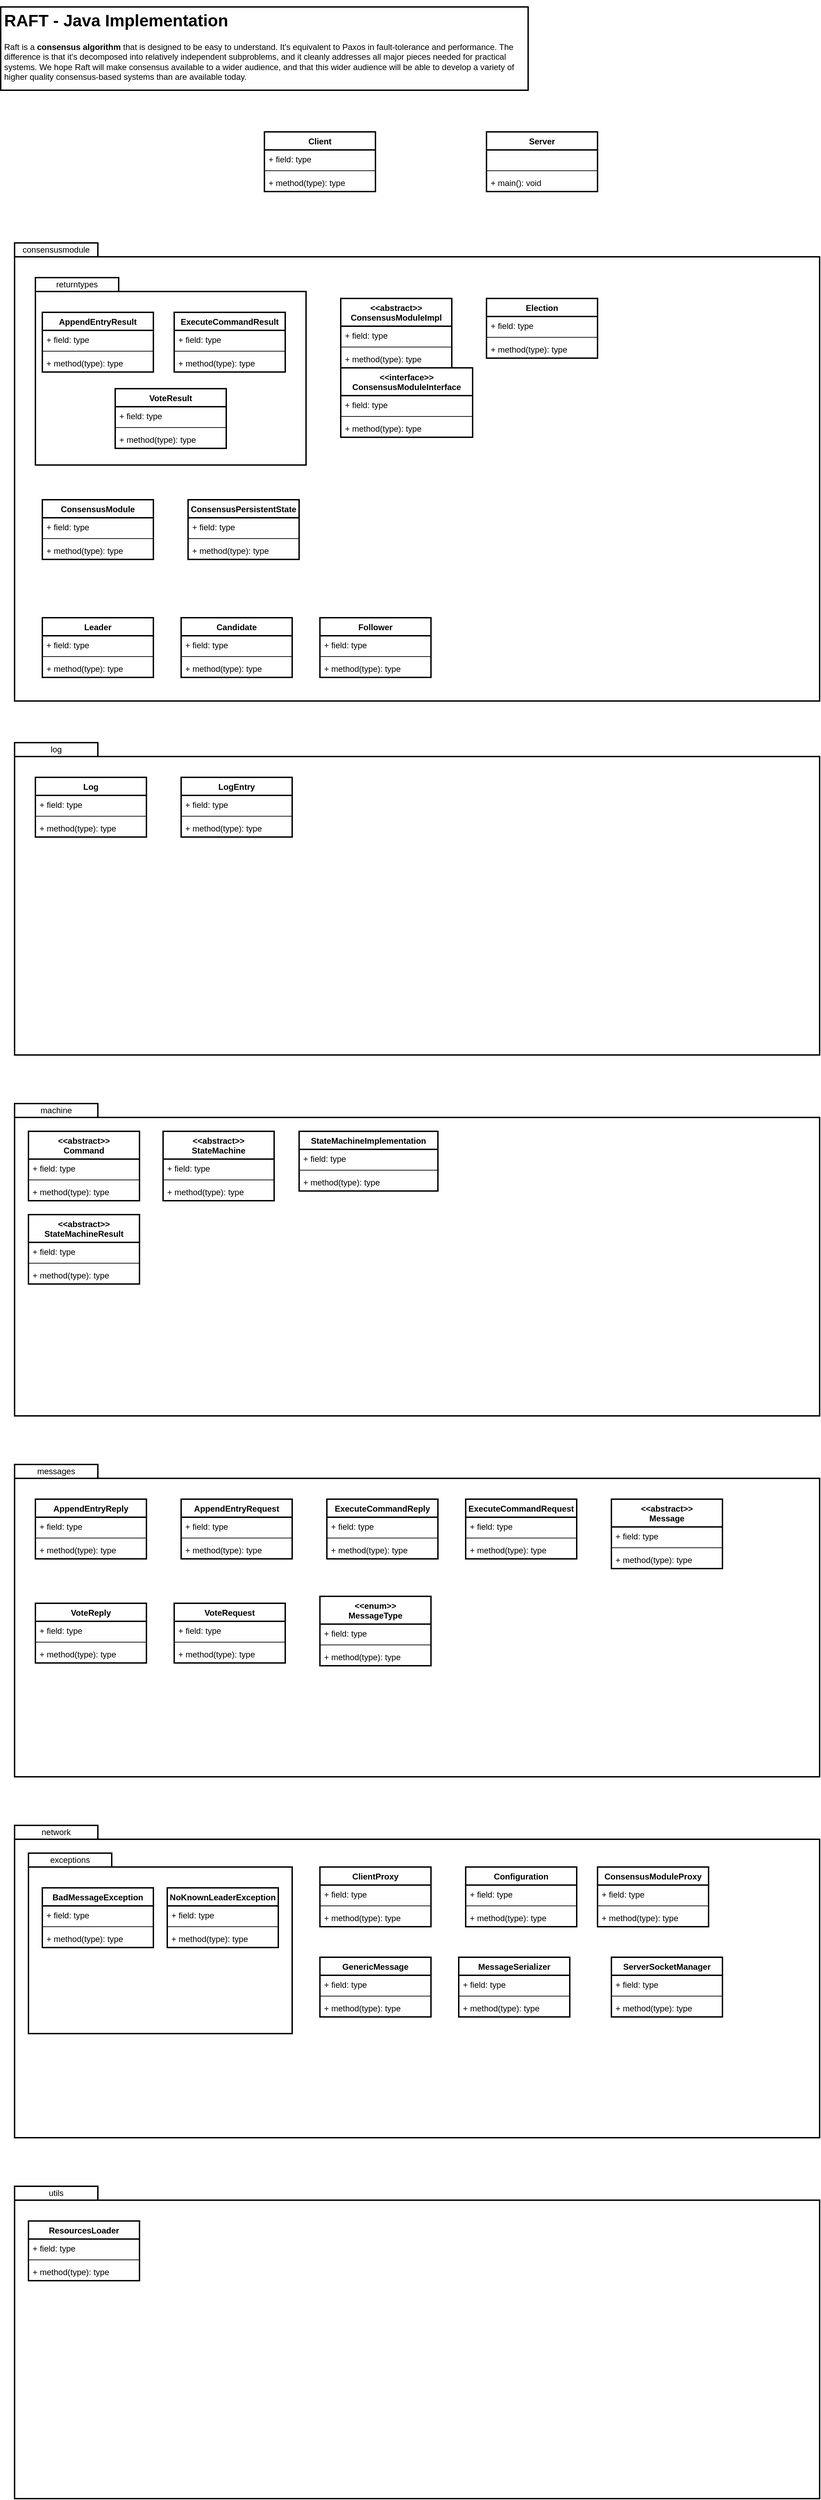 <mxfile version="17.4.6" type="device"><diagram id="C5RBs43oDa-KdzZeNtuy" name="Java UML Class Diagram"><mxGraphModel dx="2157" dy="1146" grid="1" gridSize="10" guides="1" tooltips="1" connect="1" arrows="1" fold="1" page="1" pageScale="1" pageWidth="827" pageHeight="1169" math="0" shadow="0"><root><mxCell id="WIyWlLk6GJQsqaUBKTNV-0"/><mxCell id="WIyWlLk6GJQsqaUBKTNV-1" parent="WIyWlLk6GJQsqaUBKTNV-0"/><mxCell id="KrqgD1qXb32OSeiHcvq8-0" value="&lt;h1&gt;RAFT - Java Implementation&lt;/h1&gt;&lt;p&gt;&lt;font style=&quot;font-size: 12px&quot;&gt;Raft is a &lt;b&gt;consensus algorithm&lt;/b&gt; that is designed to be easy to understand. It's equivalent to Paxos in fault-tolerance and performance. The difference is that it's decomposed into relatively independent subproblems, and it cleanly addresses all major pieces needed for practical systems. We hope Raft will make consensus available to a wider audience, and that this wider audience will be able to develop a variety of higher quality consensus-based systems than are available today.&lt;/font&gt;&lt;br&gt;&lt;/p&gt;" style="text;html=1;strokeColor=default;fillColor=none;spacing=5;spacingTop=-20;whiteSpace=wrap;overflow=hidden;rounded=0;strokeWidth=2;" parent="WIyWlLk6GJQsqaUBKTNV-1" vertex="1"><mxGeometry x="20" y="20" width="760" height="120" as="geometry"/></mxCell><mxCell id="KrqgD1qXb32OSeiHcvq8-33" value="" style="group" parent="WIyWlLk6GJQsqaUBKTNV-1" vertex="1" connectable="0"><mxGeometry x="40" y="1600" width="1160" height="450" as="geometry"/></mxCell><mxCell id="KrqgD1qXb32OSeiHcvq8-5" value="" style="shape=folder;fontStyle=1;spacingTop=10;tabWidth=120;tabHeight=20;tabPosition=left;html=1;strokeWidth=2;" parent="KrqgD1qXb32OSeiHcvq8-33" vertex="1"><mxGeometry width="1160" height="450" as="geometry"/></mxCell><mxCell id="KrqgD1qXb32OSeiHcvq8-6" value="machine" style="text;html=1;strokeColor=none;fillColor=none;align=center;verticalAlign=middle;whiteSpace=wrap;rounded=0;" parent="KrqgD1qXb32OSeiHcvq8-33" vertex="1"><mxGeometry width="120" height="20" as="geometry"/></mxCell><mxCell id="KrqgD1qXb32OSeiHcvq8-92" value="&lt;&lt;abstract&gt;&gt;&#10;Command" style="swimlane;fontStyle=1;align=center;verticalAlign=top;childLayout=stackLayout;horizontal=1;startSize=40;horizontalStack=0;resizeParent=1;resizeParentMax=0;resizeLast=0;collapsible=1;marginBottom=0;fontFamily=Helvetica;strokeWidth=2;" parent="KrqgD1qXb32OSeiHcvq8-33" vertex="1"><mxGeometry x="20" y="40" width="160" height="100" as="geometry"/></mxCell><mxCell id="KrqgD1qXb32OSeiHcvq8-93" value="+ field: type" style="text;strokeColor=none;fillColor=none;align=left;verticalAlign=top;spacingLeft=4;spacingRight=4;overflow=hidden;rotatable=0;points=[[0,0.5],[1,0.5]];portConstraint=eastwest;fontFamily=Helvetica;" parent="KrqgD1qXb32OSeiHcvq8-92" vertex="1"><mxGeometry y="40" width="160" height="26" as="geometry"/></mxCell><mxCell id="KrqgD1qXb32OSeiHcvq8-94" value="" style="line;strokeWidth=1;fillColor=none;align=left;verticalAlign=middle;spacingTop=-1;spacingLeft=3;spacingRight=3;rotatable=0;labelPosition=right;points=[];portConstraint=eastwest;fontFamily=Helvetica;" parent="KrqgD1qXb32OSeiHcvq8-92" vertex="1"><mxGeometry y="66" width="160" height="8" as="geometry"/></mxCell><mxCell id="KrqgD1qXb32OSeiHcvq8-95" value="+ method(type): type" style="text;strokeColor=none;fillColor=none;align=left;verticalAlign=top;spacingLeft=4;spacingRight=4;overflow=hidden;rotatable=0;points=[[0,0.5],[1,0.5]];portConstraint=eastwest;fontFamily=Helvetica;" parent="KrqgD1qXb32OSeiHcvq8-92" vertex="1"><mxGeometry y="74" width="160" height="26" as="geometry"/></mxCell><mxCell id="KrqgD1qXb32OSeiHcvq8-96" value="&lt;&lt;abstract&gt;&gt;&#10;StateMachine" style="swimlane;fontStyle=1;align=center;verticalAlign=top;childLayout=stackLayout;horizontal=1;startSize=40;horizontalStack=0;resizeParent=1;resizeParentMax=0;resizeLast=0;collapsible=1;marginBottom=0;fontFamily=Helvetica;strokeWidth=2;" parent="KrqgD1qXb32OSeiHcvq8-33" vertex="1"><mxGeometry x="214" y="40" width="160" height="100" as="geometry"/></mxCell><mxCell id="KrqgD1qXb32OSeiHcvq8-97" value="+ field: type" style="text;strokeColor=none;fillColor=none;align=left;verticalAlign=top;spacingLeft=4;spacingRight=4;overflow=hidden;rotatable=0;points=[[0,0.5],[1,0.5]];portConstraint=eastwest;fontFamily=Helvetica;" parent="KrqgD1qXb32OSeiHcvq8-96" vertex="1"><mxGeometry y="40" width="160" height="26" as="geometry"/></mxCell><mxCell id="KrqgD1qXb32OSeiHcvq8-98" value="" style="line;strokeWidth=1;fillColor=none;align=left;verticalAlign=middle;spacingTop=-1;spacingLeft=3;spacingRight=3;rotatable=0;labelPosition=right;points=[];portConstraint=eastwest;fontFamily=Helvetica;" parent="KrqgD1qXb32OSeiHcvq8-96" vertex="1"><mxGeometry y="66" width="160" height="8" as="geometry"/></mxCell><mxCell id="KrqgD1qXb32OSeiHcvq8-99" value="+ method(type): type" style="text;strokeColor=none;fillColor=none;align=left;verticalAlign=top;spacingLeft=4;spacingRight=4;overflow=hidden;rotatable=0;points=[[0,0.5],[1,0.5]];portConstraint=eastwest;fontFamily=Helvetica;" parent="KrqgD1qXb32OSeiHcvq8-96" vertex="1"><mxGeometry y="74" width="160" height="26" as="geometry"/></mxCell><mxCell id="KrqgD1qXb32OSeiHcvq8-100" value="StateMachineImplementation" style="swimlane;fontStyle=1;align=center;verticalAlign=top;childLayout=stackLayout;horizontal=1;startSize=26;horizontalStack=0;resizeParent=1;resizeParentMax=0;resizeLast=0;collapsible=1;marginBottom=0;fontFamily=Helvetica;strokeWidth=2;" parent="KrqgD1qXb32OSeiHcvq8-33" vertex="1"><mxGeometry x="410" y="40" width="200" height="86" as="geometry"/></mxCell><mxCell id="KrqgD1qXb32OSeiHcvq8-101" value="+ field: type" style="text;strokeColor=none;fillColor=none;align=left;verticalAlign=top;spacingLeft=4;spacingRight=4;overflow=hidden;rotatable=0;points=[[0,0.5],[1,0.5]];portConstraint=eastwest;fontFamily=Helvetica;" parent="KrqgD1qXb32OSeiHcvq8-100" vertex="1"><mxGeometry y="26" width="200" height="26" as="geometry"/></mxCell><mxCell id="KrqgD1qXb32OSeiHcvq8-102" value="" style="line;strokeWidth=1;fillColor=none;align=left;verticalAlign=middle;spacingTop=-1;spacingLeft=3;spacingRight=3;rotatable=0;labelPosition=right;points=[];portConstraint=eastwest;fontFamily=Helvetica;" parent="KrqgD1qXb32OSeiHcvq8-100" vertex="1"><mxGeometry y="52" width="200" height="8" as="geometry"/></mxCell><mxCell id="KrqgD1qXb32OSeiHcvq8-103" value="+ method(type): type" style="text;strokeColor=none;fillColor=none;align=left;verticalAlign=top;spacingLeft=4;spacingRight=4;overflow=hidden;rotatable=0;points=[[0,0.5],[1,0.5]];portConstraint=eastwest;fontFamily=Helvetica;" parent="KrqgD1qXb32OSeiHcvq8-100" vertex="1"><mxGeometry y="60" width="200" height="26" as="geometry"/></mxCell><mxCell id="KrqgD1qXb32OSeiHcvq8-104" value="&lt;&lt;abstract&gt;&gt;&#10;StateMachineResult" style="swimlane;fontStyle=1;align=center;verticalAlign=top;childLayout=stackLayout;horizontal=1;startSize=40;horizontalStack=0;resizeParent=1;resizeParentMax=0;resizeLast=0;collapsible=1;marginBottom=0;fontFamily=Helvetica;strokeWidth=2;" parent="KrqgD1qXb32OSeiHcvq8-33" vertex="1"><mxGeometry x="20" y="160" width="160" height="100" as="geometry"/></mxCell><mxCell id="KrqgD1qXb32OSeiHcvq8-105" value="+ field: type" style="text;strokeColor=none;fillColor=none;align=left;verticalAlign=top;spacingLeft=4;spacingRight=4;overflow=hidden;rotatable=0;points=[[0,0.5],[1,0.5]];portConstraint=eastwest;fontFamily=Helvetica;" parent="KrqgD1qXb32OSeiHcvq8-104" vertex="1"><mxGeometry y="40" width="160" height="26" as="geometry"/></mxCell><mxCell id="KrqgD1qXb32OSeiHcvq8-106" value="" style="line;strokeWidth=1;fillColor=none;align=left;verticalAlign=middle;spacingTop=-1;spacingLeft=3;spacingRight=3;rotatable=0;labelPosition=right;points=[];portConstraint=eastwest;fontFamily=Helvetica;" parent="KrqgD1qXb32OSeiHcvq8-104" vertex="1"><mxGeometry y="66" width="160" height="8" as="geometry"/></mxCell><mxCell id="KrqgD1qXb32OSeiHcvq8-107" value="+ method(type): type" style="text;strokeColor=none;fillColor=none;align=left;verticalAlign=top;spacingLeft=4;spacingRight=4;overflow=hidden;rotatable=0;points=[[0,0.5],[1,0.5]];portConstraint=eastwest;fontFamily=Helvetica;" parent="KrqgD1qXb32OSeiHcvq8-104" vertex="1"><mxGeometry y="74" width="160" height="26" as="geometry"/></mxCell><mxCell id="KrqgD1qXb32OSeiHcvq8-34" value="" style="group" parent="WIyWlLk6GJQsqaUBKTNV-1" vertex="1" connectable="0"><mxGeometry x="40" y="1080" width="1160" height="450" as="geometry"/></mxCell><mxCell id="KrqgD1qXb32OSeiHcvq8-3" value="" style="shape=folder;fontStyle=1;spacingTop=10;tabWidth=120;tabHeight=20;tabPosition=left;html=1;strokeWidth=2;" parent="KrqgD1qXb32OSeiHcvq8-34" vertex="1"><mxGeometry width="1160" height="450" as="geometry"/></mxCell><mxCell id="KrqgD1qXb32OSeiHcvq8-4" value="log" style="text;html=1;strokeColor=none;fillColor=none;align=center;verticalAlign=middle;whiteSpace=wrap;rounded=0;" parent="KrqgD1qXb32OSeiHcvq8-34" vertex="1"><mxGeometry width="120" height="20" as="geometry"/></mxCell><mxCell id="KrqgD1qXb32OSeiHcvq8-108" value="Log" style="swimlane;fontStyle=1;align=center;verticalAlign=top;childLayout=stackLayout;horizontal=1;startSize=26;horizontalStack=0;resizeParent=1;resizeParentMax=0;resizeLast=0;collapsible=1;marginBottom=0;fontFamily=Helvetica;strokeWidth=2;" parent="KrqgD1qXb32OSeiHcvq8-34" vertex="1"><mxGeometry x="30" y="50" width="160" height="86" as="geometry"/></mxCell><mxCell id="KrqgD1qXb32OSeiHcvq8-109" value="+ field: type" style="text;strokeColor=none;fillColor=none;align=left;verticalAlign=top;spacingLeft=4;spacingRight=4;overflow=hidden;rotatable=0;points=[[0,0.5],[1,0.5]];portConstraint=eastwest;fontFamily=Helvetica;" parent="KrqgD1qXb32OSeiHcvq8-108" vertex="1"><mxGeometry y="26" width="160" height="26" as="geometry"/></mxCell><mxCell id="KrqgD1qXb32OSeiHcvq8-110" value="" style="line;strokeWidth=1;fillColor=none;align=left;verticalAlign=middle;spacingTop=-1;spacingLeft=3;spacingRight=3;rotatable=0;labelPosition=right;points=[];portConstraint=eastwest;fontFamily=Helvetica;" parent="KrqgD1qXb32OSeiHcvq8-108" vertex="1"><mxGeometry y="52" width="160" height="8" as="geometry"/></mxCell><mxCell id="KrqgD1qXb32OSeiHcvq8-111" value="+ method(type): type" style="text;strokeColor=none;fillColor=none;align=left;verticalAlign=top;spacingLeft=4;spacingRight=4;overflow=hidden;rotatable=0;points=[[0,0.5],[1,0.5]];portConstraint=eastwest;fontFamily=Helvetica;" parent="KrqgD1qXb32OSeiHcvq8-108" vertex="1"><mxGeometry y="60" width="160" height="26" as="geometry"/></mxCell><mxCell id="KrqgD1qXb32OSeiHcvq8-112" value="LogEntry" style="swimlane;fontStyle=1;align=center;verticalAlign=top;childLayout=stackLayout;horizontal=1;startSize=26;horizontalStack=0;resizeParent=1;resizeParentMax=0;resizeLast=0;collapsible=1;marginBottom=0;fontFamily=Helvetica;strokeWidth=2;" parent="KrqgD1qXb32OSeiHcvq8-34" vertex="1"><mxGeometry x="240" y="50" width="160" height="86" as="geometry"/></mxCell><mxCell id="KrqgD1qXb32OSeiHcvq8-113" value="+ field: type" style="text;strokeColor=none;fillColor=none;align=left;verticalAlign=top;spacingLeft=4;spacingRight=4;overflow=hidden;rotatable=0;points=[[0,0.5],[1,0.5]];portConstraint=eastwest;fontFamily=Helvetica;" parent="KrqgD1qXb32OSeiHcvq8-112" vertex="1"><mxGeometry y="26" width="160" height="26" as="geometry"/></mxCell><mxCell id="KrqgD1qXb32OSeiHcvq8-114" value="" style="line;strokeWidth=1;fillColor=none;align=left;verticalAlign=middle;spacingTop=-1;spacingLeft=3;spacingRight=3;rotatable=0;labelPosition=right;points=[];portConstraint=eastwest;fontFamily=Helvetica;" parent="KrqgD1qXb32OSeiHcvq8-112" vertex="1"><mxGeometry y="52" width="160" height="8" as="geometry"/></mxCell><mxCell id="KrqgD1qXb32OSeiHcvq8-115" value="+ method(type): type" style="text;strokeColor=none;fillColor=none;align=left;verticalAlign=top;spacingLeft=4;spacingRight=4;overflow=hidden;rotatable=0;points=[[0,0.5],[1,0.5]];portConstraint=eastwest;fontFamily=Helvetica;" parent="KrqgD1qXb32OSeiHcvq8-112" vertex="1"><mxGeometry y="60" width="160" height="26" as="geometry"/></mxCell><mxCell id="KrqgD1qXb32OSeiHcvq8-35" value="" style="group" parent="WIyWlLk6GJQsqaUBKTNV-1" vertex="1" connectable="0"><mxGeometry x="40" y="2120" width="1160" height="450" as="geometry"/></mxCell><mxCell id="KrqgD1qXb32OSeiHcvq8-7" value="" style="shape=folder;fontStyle=1;spacingTop=10;tabWidth=120;tabHeight=20;tabPosition=left;html=1;strokeWidth=2;" parent="KrqgD1qXb32OSeiHcvq8-35" vertex="1"><mxGeometry width="1160" height="450" as="geometry"/></mxCell><mxCell id="KrqgD1qXb32OSeiHcvq8-8" value="messages" style="text;html=1;strokeColor=none;fillColor=none;align=center;verticalAlign=middle;whiteSpace=wrap;rounded=0;" parent="KrqgD1qXb32OSeiHcvq8-35" vertex="1"><mxGeometry width="120" height="20" as="geometry"/></mxCell><mxCell id="2PqGsRnwS2Fgiv4MDi4f-0" value="AppendEntryReply" style="swimlane;fontStyle=1;align=center;verticalAlign=top;childLayout=stackLayout;horizontal=1;startSize=26;horizontalStack=0;resizeParent=1;resizeParentMax=0;resizeLast=0;collapsible=1;marginBottom=0;strokeWidth=2;" vertex="1" parent="KrqgD1qXb32OSeiHcvq8-35"><mxGeometry x="30" y="50" width="160" height="86" as="geometry"/></mxCell><mxCell id="2PqGsRnwS2Fgiv4MDi4f-1" value="+ field: type" style="text;strokeColor=none;fillColor=none;align=left;verticalAlign=top;spacingLeft=4;spacingRight=4;overflow=hidden;rotatable=0;points=[[0,0.5],[1,0.5]];portConstraint=eastwest;" vertex="1" parent="2PqGsRnwS2Fgiv4MDi4f-0"><mxGeometry y="26" width="160" height="26" as="geometry"/></mxCell><mxCell id="2PqGsRnwS2Fgiv4MDi4f-2" value="" style="line;strokeWidth=1;fillColor=none;align=left;verticalAlign=middle;spacingTop=-1;spacingLeft=3;spacingRight=3;rotatable=0;labelPosition=right;points=[];portConstraint=eastwest;" vertex="1" parent="2PqGsRnwS2Fgiv4MDi4f-0"><mxGeometry y="52" width="160" height="8" as="geometry"/></mxCell><mxCell id="2PqGsRnwS2Fgiv4MDi4f-3" value="+ method(type): type" style="text;strokeColor=none;fillColor=none;align=left;verticalAlign=top;spacingLeft=4;spacingRight=4;overflow=hidden;rotatable=0;points=[[0,0.5],[1,0.5]];portConstraint=eastwest;" vertex="1" parent="2PqGsRnwS2Fgiv4MDi4f-0"><mxGeometry y="60" width="160" height="26" as="geometry"/></mxCell><mxCell id="2PqGsRnwS2Fgiv4MDi4f-4" value="AppendEntryRequest" style="swimlane;fontStyle=1;align=center;verticalAlign=top;childLayout=stackLayout;horizontal=1;startSize=26;horizontalStack=0;resizeParent=1;resizeParentMax=0;resizeLast=0;collapsible=1;marginBottom=0;strokeWidth=2;" vertex="1" parent="KrqgD1qXb32OSeiHcvq8-35"><mxGeometry x="240" y="50" width="160" height="86" as="geometry"/></mxCell><mxCell id="2PqGsRnwS2Fgiv4MDi4f-5" value="+ field: type" style="text;strokeColor=none;fillColor=none;align=left;verticalAlign=top;spacingLeft=4;spacingRight=4;overflow=hidden;rotatable=0;points=[[0,0.5],[1,0.5]];portConstraint=eastwest;" vertex="1" parent="2PqGsRnwS2Fgiv4MDi4f-4"><mxGeometry y="26" width="160" height="26" as="geometry"/></mxCell><mxCell id="2PqGsRnwS2Fgiv4MDi4f-6" value="" style="line;strokeWidth=1;fillColor=none;align=left;verticalAlign=middle;spacingTop=-1;spacingLeft=3;spacingRight=3;rotatable=0;labelPosition=right;points=[];portConstraint=eastwest;" vertex="1" parent="2PqGsRnwS2Fgiv4MDi4f-4"><mxGeometry y="52" width="160" height="8" as="geometry"/></mxCell><mxCell id="2PqGsRnwS2Fgiv4MDi4f-7" value="+ method(type): type" style="text;strokeColor=none;fillColor=none;align=left;verticalAlign=top;spacingLeft=4;spacingRight=4;overflow=hidden;rotatable=0;points=[[0,0.5],[1,0.5]];portConstraint=eastwest;" vertex="1" parent="2PqGsRnwS2Fgiv4MDi4f-4"><mxGeometry y="60" width="160" height="26" as="geometry"/></mxCell><mxCell id="2PqGsRnwS2Fgiv4MDi4f-8" value="ExecuteCommandReply" style="swimlane;fontStyle=1;align=center;verticalAlign=top;childLayout=stackLayout;horizontal=1;startSize=26;horizontalStack=0;resizeParent=1;resizeParentMax=0;resizeLast=0;collapsible=1;marginBottom=0;strokeWidth=2;" vertex="1" parent="KrqgD1qXb32OSeiHcvq8-35"><mxGeometry x="450" y="50" width="160" height="86" as="geometry"/></mxCell><mxCell id="2PqGsRnwS2Fgiv4MDi4f-9" value="+ field: type" style="text;strokeColor=none;fillColor=none;align=left;verticalAlign=top;spacingLeft=4;spacingRight=4;overflow=hidden;rotatable=0;points=[[0,0.5],[1,0.5]];portConstraint=eastwest;" vertex="1" parent="2PqGsRnwS2Fgiv4MDi4f-8"><mxGeometry y="26" width="160" height="26" as="geometry"/></mxCell><mxCell id="2PqGsRnwS2Fgiv4MDi4f-10" value="" style="line;strokeWidth=1;fillColor=none;align=left;verticalAlign=middle;spacingTop=-1;spacingLeft=3;spacingRight=3;rotatable=0;labelPosition=right;points=[];portConstraint=eastwest;" vertex="1" parent="2PqGsRnwS2Fgiv4MDi4f-8"><mxGeometry y="52" width="160" height="8" as="geometry"/></mxCell><mxCell id="2PqGsRnwS2Fgiv4MDi4f-11" value="+ method(type): type" style="text;strokeColor=none;fillColor=none;align=left;verticalAlign=top;spacingLeft=4;spacingRight=4;overflow=hidden;rotatable=0;points=[[0,0.5],[1,0.5]];portConstraint=eastwest;" vertex="1" parent="2PqGsRnwS2Fgiv4MDi4f-8"><mxGeometry y="60" width="160" height="26" as="geometry"/></mxCell><mxCell id="2PqGsRnwS2Fgiv4MDi4f-12" value="ExecuteCommandRequest" style="swimlane;fontStyle=1;align=center;verticalAlign=top;childLayout=stackLayout;horizontal=1;startSize=26;horizontalStack=0;resizeParent=1;resizeParentMax=0;resizeLast=0;collapsible=1;marginBottom=0;strokeWidth=2;" vertex="1" parent="KrqgD1qXb32OSeiHcvq8-35"><mxGeometry x="650" y="50" width="160" height="86" as="geometry"/></mxCell><mxCell id="2PqGsRnwS2Fgiv4MDi4f-13" value="+ field: type" style="text;strokeColor=none;fillColor=none;align=left;verticalAlign=top;spacingLeft=4;spacingRight=4;overflow=hidden;rotatable=0;points=[[0,0.5],[1,0.5]];portConstraint=eastwest;" vertex="1" parent="2PqGsRnwS2Fgiv4MDi4f-12"><mxGeometry y="26" width="160" height="26" as="geometry"/></mxCell><mxCell id="2PqGsRnwS2Fgiv4MDi4f-14" value="" style="line;strokeWidth=1;fillColor=none;align=left;verticalAlign=middle;spacingTop=-1;spacingLeft=3;spacingRight=3;rotatable=0;labelPosition=right;points=[];portConstraint=eastwest;" vertex="1" parent="2PqGsRnwS2Fgiv4MDi4f-12"><mxGeometry y="52" width="160" height="8" as="geometry"/></mxCell><mxCell id="2PqGsRnwS2Fgiv4MDi4f-15" value="+ method(type): type" style="text;strokeColor=none;fillColor=none;align=left;verticalAlign=top;spacingLeft=4;spacingRight=4;overflow=hidden;rotatable=0;points=[[0,0.5],[1,0.5]];portConstraint=eastwest;" vertex="1" parent="2PqGsRnwS2Fgiv4MDi4f-12"><mxGeometry y="60" width="160" height="26" as="geometry"/></mxCell><mxCell id="2PqGsRnwS2Fgiv4MDi4f-16" value="&lt;&lt;abstract&gt;&gt;&#10;Message" style="swimlane;fontStyle=1;align=center;verticalAlign=top;childLayout=stackLayout;horizontal=1;startSize=40;horizontalStack=0;resizeParent=1;resizeParentMax=0;resizeLast=0;collapsible=1;marginBottom=0;strokeWidth=2;" vertex="1" parent="KrqgD1qXb32OSeiHcvq8-35"><mxGeometry x="860" y="50" width="160" height="100" as="geometry"/></mxCell><mxCell id="2PqGsRnwS2Fgiv4MDi4f-17" value="+ field: type" style="text;strokeColor=none;fillColor=none;align=left;verticalAlign=top;spacingLeft=4;spacingRight=4;overflow=hidden;rotatable=0;points=[[0,0.5],[1,0.5]];portConstraint=eastwest;" vertex="1" parent="2PqGsRnwS2Fgiv4MDi4f-16"><mxGeometry y="40" width="160" height="26" as="geometry"/></mxCell><mxCell id="2PqGsRnwS2Fgiv4MDi4f-18" value="" style="line;strokeWidth=1;fillColor=none;align=left;verticalAlign=middle;spacingTop=-1;spacingLeft=3;spacingRight=3;rotatable=0;labelPosition=right;points=[];portConstraint=eastwest;" vertex="1" parent="2PqGsRnwS2Fgiv4MDi4f-16"><mxGeometry y="66" width="160" height="8" as="geometry"/></mxCell><mxCell id="2PqGsRnwS2Fgiv4MDi4f-19" value="+ method(type): type" style="text;strokeColor=none;fillColor=none;align=left;verticalAlign=top;spacingLeft=4;spacingRight=4;overflow=hidden;rotatable=0;points=[[0,0.5],[1,0.5]];portConstraint=eastwest;" vertex="1" parent="2PqGsRnwS2Fgiv4MDi4f-16"><mxGeometry y="74" width="160" height="26" as="geometry"/></mxCell><mxCell id="2PqGsRnwS2Fgiv4MDi4f-20" value="VoteReply" style="swimlane;fontStyle=1;align=center;verticalAlign=top;childLayout=stackLayout;horizontal=1;startSize=26;horizontalStack=0;resizeParent=1;resizeParentMax=0;resizeLast=0;collapsible=1;marginBottom=0;strokeWidth=2;" vertex="1" parent="KrqgD1qXb32OSeiHcvq8-35"><mxGeometry x="30" y="200" width="160" height="86" as="geometry"/></mxCell><mxCell id="2PqGsRnwS2Fgiv4MDi4f-21" value="+ field: type" style="text;strokeColor=none;fillColor=none;align=left;verticalAlign=top;spacingLeft=4;spacingRight=4;overflow=hidden;rotatable=0;points=[[0,0.5],[1,0.5]];portConstraint=eastwest;" vertex="1" parent="2PqGsRnwS2Fgiv4MDi4f-20"><mxGeometry y="26" width="160" height="26" as="geometry"/></mxCell><mxCell id="2PqGsRnwS2Fgiv4MDi4f-22" value="" style="line;strokeWidth=1;fillColor=none;align=left;verticalAlign=middle;spacingTop=-1;spacingLeft=3;spacingRight=3;rotatable=0;labelPosition=right;points=[];portConstraint=eastwest;" vertex="1" parent="2PqGsRnwS2Fgiv4MDi4f-20"><mxGeometry y="52" width="160" height="8" as="geometry"/></mxCell><mxCell id="2PqGsRnwS2Fgiv4MDi4f-23" value="+ method(type): type" style="text;strokeColor=none;fillColor=none;align=left;verticalAlign=top;spacingLeft=4;spacingRight=4;overflow=hidden;rotatable=0;points=[[0,0.5],[1,0.5]];portConstraint=eastwest;" vertex="1" parent="2PqGsRnwS2Fgiv4MDi4f-20"><mxGeometry y="60" width="160" height="26" as="geometry"/></mxCell><mxCell id="2PqGsRnwS2Fgiv4MDi4f-24" value="VoteRequest" style="swimlane;fontStyle=1;align=center;verticalAlign=top;childLayout=stackLayout;horizontal=1;startSize=26;horizontalStack=0;resizeParent=1;resizeParentMax=0;resizeLast=0;collapsible=1;marginBottom=0;strokeWidth=2;" vertex="1" parent="KrqgD1qXb32OSeiHcvq8-35"><mxGeometry x="230" y="200" width="160" height="86" as="geometry"/></mxCell><mxCell id="2PqGsRnwS2Fgiv4MDi4f-25" value="+ field: type" style="text;strokeColor=none;fillColor=none;align=left;verticalAlign=top;spacingLeft=4;spacingRight=4;overflow=hidden;rotatable=0;points=[[0,0.5],[1,0.5]];portConstraint=eastwest;" vertex="1" parent="2PqGsRnwS2Fgiv4MDi4f-24"><mxGeometry y="26" width="160" height="26" as="geometry"/></mxCell><mxCell id="2PqGsRnwS2Fgiv4MDi4f-26" value="" style="line;strokeWidth=1;fillColor=none;align=left;verticalAlign=middle;spacingTop=-1;spacingLeft=3;spacingRight=3;rotatable=0;labelPosition=right;points=[];portConstraint=eastwest;" vertex="1" parent="2PqGsRnwS2Fgiv4MDi4f-24"><mxGeometry y="52" width="160" height="8" as="geometry"/></mxCell><mxCell id="2PqGsRnwS2Fgiv4MDi4f-27" value="+ method(type): type" style="text;strokeColor=none;fillColor=none;align=left;verticalAlign=top;spacingLeft=4;spacingRight=4;overflow=hidden;rotatable=0;points=[[0,0.5],[1,0.5]];portConstraint=eastwest;" vertex="1" parent="2PqGsRnwS2Fgiv4MDi4f-24"><mxGeometry y="60" width="160" height="26" as="geometry"/></mxCell><mxCell id="2PqGsRnwS2Fgiv4MDi4f-28" value="&lt;&lt;enum&gt;&gt;&#10;MessageType" style="swimlane;fontStyle=1;align=center;verticalAlign=top;childLayout=stackLayout;horizontal=1;startSize=40;horizontalStack=0;resizeParent=1;resizeParentMax=0;resizeLast=0;collapsible=1;marginBottom=0;strokeWidth=2;" vertex="1" parent="KrqgD1qXb32OSeiHcvq8-35"><mxGeometry x="440" y="190" width="160" height="100" as="geometry"/></mxCell><mxCell id="2PqGsRnwS2Fgiv4MDi4f-29" value="+ field: type" style="text;strokeColor=none;fillColor=none;align=left;verticalAlign=top;spacingLeft=4;spacingRight=4;overflow=hidden;rotatable=0;points=[[0,0.5],[1,0.5]];portConstraint=eastwest;" vertex="1" parent="2PqGsRnwS2Fgiv4MDi4f-28"><mxGeometry y="40" width="160" height="26" as="geometry"/></mxCell><mxCell id="2PqGsRnwS2Fgiv4MDi4f-30" value="" style="line;strokeWidth=1;fillColor=none;align=left;verticalAlign=middle;spacingTop=-1;spacingLeft=3;spacingRight=3;rotatable=0;labelPosition=right;points=[];portConstraint=eastwest;" vertex="1" parent="2PqGsRnwS2Fgiv4MDi4f-28"><mxGeometry y="66" width="160" height="8" as="geometry"/></mxCell><mxCell id="2PqGsRnwS2Fgiv4MDi4f-31" value="+ method(type): type" style="text;strokeColor=none;fillColor=none;align=left;verticalAlign=top;spacingLeft=4;spacingRight=4;overflow=hidden;rotatable=0;points=[[0,0.5],[1,0.5]];portConstraint=eastwest;" vertex="1" parent="2PqGsRnwS2Fgiv4MDi4f-28"><mxGeometry y="74" width="160" height="26" as="geometry"/></mxCell><mxCell id="KrqgD1qXb32OSeiHcvq8-38" value="" style="group" parent="WIyWlLk6GJQsqaUBKTNV-1" vertex="1" connectable="0"><mxGeometry x="40" y="2640" width="1160" height="450" as="geometry"/></mxCell><mxCell id="KrqgD1qXb32OSeiHcvq8-9" value="" style="shape=folder;fontStyle=1;spacingTop=10;tabWidth=120;tabHeight=20;tabPosition=left;html=1;strokeWidth=2;" parent="KrqgD1qXb32OSeiHcvq8-38" vertex="1"><mxGeometry width="1160" height="450" as="geometry"/></mxCell><mxCell id="KrqgD1qXb32OSeiHcvq8-10" value="network" style="text;html=1;strokeColor=none;fillColor=none;align=center;verticalAlign=middle;whiteSpace=wrap;rounded=0;" parent="KrqgD1qXb32OSeiHcvq8-38" vertex="1"><mxGeometry width="120" height="20" as="geometry"/></mxCell><mxCell id="KrqgD1qXb32OSeiHcvq8-36" value="" style="group" parent="KrqgD1qXb32OSeiHcvq8-38" vertex="1" connectable="0"><mxGeometry x="20" y="40" width="380" height="260" as="geometry"/></mxCell><mxCell id="KrqgD1qXb32OSeiHcvq8-15" value="" style="shape=folder;fontStyle=1;spacingTop=10;tabWidth=120;tabHeight=20;tabPosition=left;html=1;strokeWidth=2;" parent="KrqgD1qXb32OSeiHcvq8-36" vertex="1"><mxGeometry width="380" height="260" as="geometry"/></mxCell><mxCell id="KrqgD1qXb32OSeiHcvq8-16" value="exceptions" style="text;html=1;strokeColor=none;fillColor=none;align=center;verticalAlign=middle;whiteSpace=wrap;rounded=0;" parent="KrqgD1qXb32OSeiHcvq8-36" vertex="1"><mxGeometry width="120" height="20" as="geometry"/></mxCell><mxCell id="KrqgD1qXb32OSeiHcvq8-48" value="BadMessageException" style="swimlane;fontStyle=1;align=center;verticalAlign=top;childLayout=stackLayout;horizontal=1;startSize=26;horizontalStack=0;resizeParent=1;resizeParentMax=0;resizeLast=0;collapsible=1;marginBottom=0;strokeWidth=2;" parent="KrqgD1qXb32OSeiHcvq8-36" vertex="1"><mxGeometry x="20" y="50" width="160" height="86" as="geometry"/></mxCell><mxCell id="KrqgD1qXb32OSeiHcvq8-49" value="+ field: type" style="text;strokeColor=none;fillColor=none;align=left;verticalAlign=top;spacingLeft=4;spacingRight=4;overflow=hidden;rotatable=0;points=[[0,0.5],[1,0.5]];portConstraint=eastwest;" parent="KrqgD1qXb32OSeiHcvq8-48" vertex="1"><mxGeometry y="26" width="160" height="26" as="geometry"/></mxCell><mxCell id="KrqgD1qXb32OSeiHcvq8-50" value="" style="line;strokeWidth=1;fillColor=none;align=left;verticalAlign=middle;spacingTop=-1;spacingLeft=3;spacingRight=3;rotatable=0;labelPosition=right;points=[];portConstraint=eastwest;" parent="KrqgD1qXb32OSeiHcvq8-48" vertex="1"><mxGeometry y="52" width="160" height="8" as="geometry"/></mxCell><mxCell id="KrqgD1qXb32OSeiHcvq8-51" value="+ method(type): type" style="text;strokeColor=none;fillColor=none;align=left;verticalAlign=top;spacingLeft=4;spacingRight=4;overflow=hidden;rotatable=0;points=[[0,0.5],[1,0.5]];portConstraint=eastwest;" parent="KrqgD1qXb32OSeiHcvq8-48" vertex="1"><mxGeometry y="60" width="160" height="26" as="geometry"/></mxCell><mxCell id="KrqgD1qXb32OSeiHcvq8-52" value="NoKnownLeaderException" style="swimlane;fontStyle=1;align=center;verticalAlign=top;childLayout=stackLayout;horizontal=1;startSize=26;horizontalStack=0;resizeParent=1;resizeParentMax=0;resizeLast=0;collapsible=1;marginBottom=0;strokeWidth=2;" parent="KrqgD1qXb32OSeiHcvq8-36" vertex="1"><mxGeometry x="200" y="50" width="160" height="86" as="geometry"/></mxCell><mxCell id="KrqgD1qXb32OSeiHcvq8-53" value="+ field: type" style="text;strokeColor=none;fillColor=none;align=left;verticalAlign=top;spacingLeft=4;spacingRight=4;overflow=hidden;rotatable=0;points=[[0,0.5],[1,0.5]];portConstraint=eastwest;" parent="KrqgD1qXb32OSeiHcvq8-52" vertex="1"><mxGeometry y="26" width="160" height="26" as="geometry"/></mxCell><mxCell id="KrqgD1qXb32OSeiHcvq8-54" value="" style="line;strokeWidth=1;fillColor=none;align=left;verticalAlign=middle;spacingTop=-1;spacingLeft=3;spacingRight=3;rotatable=0;labelPosition=right;points=[];portConstraint=eastwest;" parent="KrqgD1qXb32OSeiHcvq8-52" vertex="1"><mxGeometry y="52" width="160" height="8" as="geometry"/></mxCell><mxCell id="KrqgD1qXb32OSeiHcvq8-55" value="+ method(type): type" style="text;strokeColor=none;fillColor=none;align=left;verticalAlign=top;spacingLeft=4;spacingRight=4;overflow=hidden;rotatable=0;points=[[0,0.5],[1,0.5]];portConstraint=eastwest;" parent="KrqgD1qXb32OSeiHcvq8-52" vertex="1"><mxGeometry y="60" width="160" height="26" as="geometry"/></mxCell><mxCell id="2PqGsRnwS2Fgiv4MDi4f-32" value="ClientProxy" style="swimlane;fontStyle=1;align=center;verticalAlign=top;childLayout=stackLayout;horizontal=1;startSize=26;horizontalStack=0;resizeParent=1;resizeParentMax=0;resizeLast=0;collapsible=1;marginBottom=0;strokeWidth=2;" vertex="1" parent="KrqgD1qXb32OSeiHcvq8-38"><mxGeometry x="440" y="60" width="160" height="86" as="geometry"/></mxCell><mxCell id="2PqGsRnwS2Fgiv4MDi4f-33" value="+ field: type" style="text;strokeColor=none;fillColor=none;align=left;verticalAlign=top;spacingLeft=4;spacingRight=4;overflow=hidden;rotatable=0;points=[[0,0.5],[1,0.5]];portConstraint=eastwest;" vertex="1" parent="2PqGsRnwS2Fgiv4MDi4f-32"><mxGeometry y="26" width="160" height="26" as="geometry"/></mxCell><mxCell id="2PqGsRnwS2Fgiv4MDi4f-34" value="" style="line;strokeWidth=1;fillColor=none;align=left;verticalAlign=middle;spacingTop=-1;spacingLeft=3;spacingRight=3;rotatable=0;labelPosition=right;points=[];portConstraint=eastwest;" vertex="1" parent="2PqGsRnwS2Fgiv4MDi4f-32"><mxGeometry y="52" width="160" height="8" as="geometry"/></mxCell><mxCell id="2PqGsRnwS2Fgiv4MDi4f-35" value="+ method(type): type" style="text;strokeColor=none;fillColor=none;align=left;verticalAlign=top;spacingLeft=4;spacingRight=4;overflow=hidden;rotatable=0;points=[[0,0.5],[1,0.5]];portConstraint=eastwest;" vertex="1" parent="2PqGsRnwS2Fgiv4MDi4f-32"><mxGeometry y="60" width="160" height="26" as="geometry"/></mxCell><mxCell id="2PqGsRnwS2Fgiv4MDi4f-36" value="Configuration" style="swimlane;fontStyle=1;align=center;verticalAlign=top;childLayout=stackLayout;horizontal=1;startSize=26;horizontalStack=0;resizeParent=1;resizeParentMax=0;resizeLast=0;collapsible=1;marginBottom=0;strokeWidth=2;" vertex="1" parent="KrqgD1qXb32OSeiHcvq8-38"><mxGeometry x="650" y="60" width="160" height="86" as="geometry"/></mxCell><mxCell id="2PqGsRnwS2Fgiv4MDi4f-37" value="+ field: type" style="text;strokeColor=none;fillColor=none;align=left;verticalAlign=top;spacingLeft=4;spacingRight=4;overflow=hidden;rotatable=0;points=[[0,0.5],[1,0.5]];portConstraint=eastwest;" vertex="1" parent="2PqGsRnwS2Fgiv4MDi4f-36"><mxGeometry y="26" width="160" height="26" as="geometry"/></mxCell><mxCell id="2PqGsRnwS2Fgiv4MDi4f-38" value="" style="line;strokeWidth=1;fillColor=none;align=left;verticalAlign=middle;spacingTop=-1;spacingLeft=3;spacingRight=3;rotatable=0;labelPosition=right;points=[];portConstraint=eastwest;" vertex="1" parent="2PqGsRnwS2Fgiv4MDi4f-36"><mxGeometry y="52" width="160" height="8" as="geometry"/></mxCell><mxCell id="2PqGsRnwS2Fgiv4MDi4f-39" value="+ method(type): type" style="text;strokeColor=none;fillColor=none;align=left;verticalAlign=top;spacingLeft=4;spacingRight=4;overflow=hidden;rotatable=0;points=[[0,0.5],[1,0.5]];portConstraint=eastwest;" vertex="1" parent="2PqGsRnwS2Fgiv4MDi4f-36"><mxGeometry y="60" width="160" height="26" as="geometry"/></mxCell><mxCell id="2PqGsRnwS2Fgiv4MDi4f-40" value="ConsensusModuleProxy" style="swimlane;fontStyle=1;align=center;verticalAlign=top;childLayout=stackLayout;horizontal=1;startSize=26;horizontalStack=0;resizeParent=1;resizeParentMax=0;resizeLast=0;collapsible=1;marginBottom=0;strokeWidth=2;" vertex="1" parent="KrqgD1qXb32OSeiHcvq8-38"><mxGeometry x="840" y="60" width="160" height="86" as="geometry"/></mxCell><mxCell id="2PqGsRnwS2Fgiv4MDi4f-41" value="+ field: type" style="text;strokeColor=none;fillColor=none;align=left;verticalAlign=top;spacingLeft=4;spacingRight=4;overflow=hidden;rotatable=0;points=[[0,0.5],[1,0.5]];portConstraint=eastwest;" vertex="1" parent="2PqGsRnwS2Fgiv4MDi4f-40"><mxGeometry y="26" width="160" height="26" as="geometry"/></mxCell><mxCell id="2PqGsRnwS2Fgiv4MDi4f-42" value="" style="line;strokeWidth=1;fillColor=none;align=left;verticalAlign=middle;spacingTop=-1;spacingLeft=3;spacingRight=3;rotatable=0;labelPosition=right;points=[];portConstraint=eastwest;" vertex="1" parent="2PqGsRnwS2Fgiv4MDi4f-40"><mxGeometry y="52" width="160" height="8" as="geometry"/></mxCell><mxCell id="2PqGsRnwS2Fgiv4MDi4f-43" value="+ method(type): type" style="text;strokeColor=none;fillColor=none;align=left;verticalAlign=top;spacingLeft=4;spacingRight=4;overflow=hidden;rotatable=0;points=[[0,0.5],[1,0.5]];portConstraint=eastwest;" vertex="1" parent="2PqGsRnwS2Fgiv4MDi4f-40"><mxGeometry y="60" width="160" height="26" as="geometry"/></mxCell><mxCell id="2PqGsRnwS2Fgiv4MDi4f-44" value="GenericMessage" style="swimlane;fontStyle=1;align=center;verticalAlign=top;childLayout=stackLayout;horizontal=1;startSize=26;horizontalStack=0;resizeParent=1;resizeParentMax=0;resizeLast=0;collapsible=1;marginBottom=0;strokeWidth=2;" vertex="1" parent="KrqgD1qXb32OSeiHcvq8-38"><mxGeometry x="440" y="190" width="160" height="86" as="geometry"/></mxCell><mxCell id="2PqGsRnwS2Fgiv4MDi4f-45" value="+ field: type" style="text;strokeColor=none;fillColor=none;align=left;verticalAlign=top;spacingLeft=4;spacingRight=4;overflow=hidden;rotatable=0;points=[[0,0.5],[1,0.5]];portConstraint=eastwest;" vertex="1" parent="2PqGsRnwS2Fgiv4MDi4f-44"><mxGeometry y="26" width="160" height="26" as="geometry"/></mxCell><mxCell id="2PqGsRnwS2Fgiv4MDi4f-46" value="" style="line;strokeWidth=1;fillColor=none;align=left;verticalAlign=middle;spacingTop=-1;spacingLeft=3;spacingRight=3;rotatable=0;labelPosition=right;points=[];portConstraint=eastwest;" vertex="1" parent="2PqGsRnwS2Fgiv4MDi4f-44"><mxGeometry y="52" width="160" height="8" as="geometry"/></mxCell><mxCell id="2PqGsRnwS2Fgiv4MDi4f-47" value="+ method(type): type" style="text;strokeColor=none;fillColor=none;align=left;verticalAlign=top;spacingLeft=4;spacingRight=4;overflow=hidden;rotatable=0;points=[[0,0.5],[1,0.5]];portConstraint=eastwest;" vertex="1" parent="2PqGsRnwS2Fgiv4MDi4f-44"><mxGeometry y="60" width="160" height="26" as="geometry"/></mxCell><mxCell id="2PqGsRnwS2Fgiv4MDi4f-48" value="MessageSerializer" style="swimlane;fontStyle=1;align=center;verticalAlign=top;childLayout=stackLayout;horizontal=1;startSize=26;horizontalStack=0;resizeParent=1;resizeParentMax=0;resizeLast=0;collapsible=1;marginBottom=0;strokeWidth=2;" vertex="1" parent="KrqgD1qXb32OSeiHcvq8-38"><mxGeometry x="640" y="190" width="160" height="86" as="geometry"/></mxCell><mxCell id="2PqGsRnwS2Fgiv4MDi4f-49" value="+ field: type" style="text;strokeColor=none;fillColor=none;align=left;verticalAlign=top;spacingLeft=4;spacingRight=4;overflow=hidden;rotatable=0;points=[[0,0.5],[1,0.5]];portConstraint=eastwest;" vertex="1" parent="2PqGsRnwS2Fgiv4MDi4f-48"><mxGeometry y="26" width="160" height="26" as="geometry"/></mxCell><mxCell id="2PqGsRnwS2Fgiv4MDi4f-50" value="" style="line;strokeWidth=1;fillColor=none;align=left;verticalAlign=middle;spacingTop=-1;spacingLeft=3;spacingRight=3;rotatable=0;labelPosition=right;points=[];portConstraint=eastwest;" vertex="1" parent="2PqGsRnwS2Fgiv4MDi4f-48"><mxGeometry y="52" width="160" height="8" as="geometry"/></mxCell><mxCell id="2PqGsRnwS2Fgiv4MDi4f-51" value="+ method(type): type" style="text;strokeColor=none;fillColor=none;align=left;verticalAlign=top;spacingLeft=4;spacingRight=4;overflow=hidden;rotatable=0;points=[[0,0.5],[1,0.5]];portConstraint=eastwest;" vertex="1" parent="2PqGsRnwS2Fgiv4MDi4f-48"><mxGeometry y="60" width="160" height="26" as="geometry"/></mxCell><mxCell id="2PqGsRnwS2Fgiv4MDi4f-52" value="ServerSocketManager" style="swimlane;fontStyle=1;align=center;verticalAlign=top;childLayout=stackLayout;horizontal=1;startSize=26;horizontalStack=0;resizeParent=1;resizeParentMax=0;resizeLast=0;collapsible=1;marginBottom=0;strokeWidth=2;" vertex="1" parent="KrqgD1qXb32OSeiHcvq8-38"><mxGeometry x="860" y="190" width="160" height="86" as="geometry"/></mxCell><mxCell id="2PqGsRnwS2Fgiv4MDi4f-53" value="+ field: type" style="text;strokeColor=none;fillColor=none;align=left;verticalAlign=top;spacingLeft=4;spacingRight=4;overflow=hidden;rotatable=0;points=[[0,0.5],[1,0.5]];portConstraint=eastwest;" vertex="1" parent="2PqGsRnwS2Fgiv4MDi4f-52"><mxGeometry y="26" width="160" height="26" as="geometry"/></mxCell><mxCell id="2PqGsRnwS2Fgiv4MDi4f-54" value="" style="line;strokeWidth=1;fillColor=none;align=left;verticalAlign=middle;spacingTop=-1;spacingLeft=3;spacingRight=3;rotatable=0;labelPosition=right;points=[];portConstraint=eastwest;" vertex="1" parent="2PqGsRnwS2Fgiv4MDi4f-52"><mxGeometry y="52" width="160" height="8" as="geometry"/></mxCell><mxCell id="2PqGsRnwS2Fgiv4MDi4f-55" value="+ method(type): type" style="text;strokeColor=none;fillColor=none;align=left;verticalAlign=top;spacingLeft=4;spacingRight=4;overflow=hidden;rotatable=0;points=[[0,0.5],[1,0.5]];portConstraint=eastwest;" vertex="1" parent="2PqGsRnwS2Fgiv4MDi4f-52"><mxGeometry y="60" width="160" height="26" as="geometry"/></mxCell><mxCell id="KrqgD1qXb32OSeiHcvq8-39" value="" style="group" parent="WIyWlLk6GJQsqaUBKTNV-1" vertex="1" connectable="0"><mxGeometry x="40" y="3160" width="1160" height="450" as="geometry"/></mxCell><mxCell id="KrqgD1qXb32OSeiHcvq8-11" value="" style="shape=folder;fontStyle=1;spacingTop=10;tabWidth=120;tabHeight=20;tabPosition=left;html=1;strokeWidth=2;" parent="KrqgD1qXb32OSeiHcvq8-39" vertex="1"><mxGeometry width="1160" height="450" as="geometry"/></mxCell><mxCell id="KrqgD1qXb32OSeiHcvq8-12" value="utils" style="text;html=1;strokeColor=none;fillColor=none;align=center;verticalAlign=middle;whiteSpace=wrap;rounded=0;" parent="KrqgD1qXb32OSeiHcvq8-39" vertex="1"><mxGeometry width="120" height="20" as="geometry"/></mxCell><mxCell id="KrqgD1qXb32OSeiHcvq8-76" value="ResourcesLoader" style="swimlane;fontStyle=1;align=center;verticalAlign=top;childLayout=stackLayout;horizontal=1;startSize=26;horizontalStack=0;resizeParent=1;resizeParentMax=0;resizeLast=0;collapsible=1;marginBottom=0;fontFamily=Helvetica;strokeWidth=2;" parent="KrqgD1qXb32OSeiHcvq8-39" vertex="1"><mxGeometry x="20" y="50" width="160" height="86" as="geometry"/></mxCell><mxCell id="KrqgD1qXb32OSeiHcvq8-77" value="+ field: type" style="text;strokeColor=none;fillColor=none;align=left;verticalAlign=top;spacingLeft=4;spacingRight=4;overflow=hidden;rotatable=0;points=[[0,0.5],[1,0.5]];portConstraint=eastwest;fontFamily=Helvetica;" parent="KrqgD1qXb32OSeiHcvq8-76" vertex="1"><mxGeometry y="26" width="160" height="26" as="geometry"/></mxCell><mxCell id="KrqgD1qXb32OSeiHcvq8-78" value="" style="line;strokeWidth=1;fillColor=none;align=left;verticalAlign=middle;spacingTop=-1;spacingLeft=3;spacingRight=3;rotatable=0;labelPosition=right;points=[];portConstraint=eastwest;fontFamily=Helvetica;" parent="KrqgD1qXb32OSeiHcvq8-76" vertex="1"><mxGeometry y="52" width="160" height="8" as="geometry"/></mxCell><mxCell id="KrqgD1qXb32OSeiHcvq8-79" value="+ method(type): type" style="text;strokeColor=none;fillColor=none;align=left;verticalAlign=top;spacingLeft=4;spacingRight=4;overflow=hidden;rotatable=0;points=[[0,0.5],[1,0.5]];portConstraint=eastwest;fontFamily=Helvetica;" parent="KrqgD1qXb32OSeiHcvq8-76" vertex="1"><mxGeometry y="60" width="160" height="26" as="geometry"/></mxCell><mxCell id="KrqgD1qXb32OSeiHcvq8-43" value="" style="group;strokeWidth=1;perimeterSpacing=0;" parent="WIyWlLk6GJQsqaUBKTNV-1" vertex="1" connectable="0"><mxGeometry x="40" y="360" width="1160" height="660" as="geometry"/></mxCell><mxCell id="KrqgD1qXb32OSeiHcvq8-1" value="" style="shape=folder;fontStyle=1;spacingTop=10;tabWidth=120;tabHeight=20;tabPosition=left;html=1;strokeWidth=2;" parent="KrqgD1qXb32OSeiHcvq8-43" vertex="1"><mxGeometry width="1160" height="660" as="geometry"/></mxCell><mxCell id="KrqgD1qXb32OSeiHcvq8-2" value="consensusmodule" style="text;html=1;strokeColor=none;fillColor=none;align=center;verticalAlign=middle;whiteSpace=wrap;rounded=0;" parent="KrqgD1qXb32OSeiHcvq8-43" vertex="1"><mxGeometry width="120" height="20" as="geometry"/></mxCell><mxCell id="KrqgD1qXb32OSeiHcvq8-42" value="" style="group" parent="KrqgD1qXb32OSeiHcvq8-43" vertex="1" connectable="0"><mxGeometry x="30" y="50" width="390" height="270" as="geometry"/></mxCell><mxCell id="KrqgD1qXb32OSeiHcvq8-13" value="" style="shape=folder;fontStyle=1;spacingTop=10;tabWidth=120;tabHeight=20;tabPosition=left;html=1;strokeWidth=2;" parent="KrqgD1qXb32OSeiHcvq8-42" vertex="1"><mxGeometry width="390" height="270" as="geometry"/></mxCell><mxCell id="KrqgD1qXb32OSeiHcvq8-14" value="returntypes" style="text;html=1;strokeColor=none;fillColor=none;align=center;verticalAlign=middle;whiteSpace=wrap;rounded=0;" parent="KrqgD1qXb32OSeiHcvq8-42" vertex="1"><mxGeometry width="120" height="20" as="geometry"/></mxCell><mxCell id="KrqgD1qXb32OSeiHcvq8-17" value="AppendEntryResult" style="swimlane;fontStyle=1;align=center;verticalAlign=top;childLayout=stackLayout;horizontal=1;startSize=26;horizontalStack=0;resizeParent=1;resizeParentMax=0;resizeLast=0;collapsible=1;marginBottom=0;strokeWidth=2;" parent="KrqgD1qXb32OSeiHcvq8-42" vertex="1"><mxGeometry x="10" y="50" width="160" height="86" as="geometry"/></mxCell><mxCell id="KrqgD1qXb32OSeiHcvq8-18" value="+ field: type" style="text;strokeColor=none;fillColor=none;align=left;verticalAlign=top;spacingLeft=4;spacingRight=4;overflow=hidden;rotatable=0;points=[[0,0.5],[1,0.5]];portConstraint=eastwest;" parent="KrqgD1qXb32OSeiHcvq8-17" vertex="1"><mxGeometry y="26" width="160" height="26" as="geometry"/></mxCell><mxCell id="KrqgD1qXb32OSeiHcvq8-19" value="" style="line;strokeWidth=1;fillColor=none;align=left;verticalAlign=middle;spacingTop=-1;spacingLeft=3;spacingRight=3;rotatable=0;labelPosition=right;points=[];portConstraint=eastwest;" parent="KrqgD1qXb32OSeiHcvq8-17" vertex="1"><mxGeometry y="52" width="160" height="8" as="geometry"/></mxCell><mxCell id="KrqgD1qXb32OSeiHcvq8-20" value="+ method(type): type" style="text;strokeColor=none;fillColor=none;align=left;verticalAlign=top;spacingLeft=4;spacingRight=4;overflow=hidden;rotatable=0;points=[[0,0.5],[1,0.5]];portConstraint=eastwest;" parent="KrqgD1qXb32OSeiHcvq8-17" vertex="1"><mxGeometry y="60" width="160" height="26" as="geometry"/></mxCell><mxCell id="KrqgD1qXb32OSeiHcvq8-21" value="ExecuteCommandResult" style="swimlane;fontStyle=1;align=center;verticalAlign=top;childLayout=stackLayout;horizontal=1;startSize=26;horizontalStack=0;resizeParent=1;resizeParentMax=0;resizeLast=0;collapsible=1;marginBottom=0;strokeWidth=2;" parent="KrqgD1qXb32OSeiHcvq8-42" vertex="1"><mxGeometry x="200" y="50" width="160" height="86" as="geometry"/></mxCell><mxCell id="KrqgD1qXb32OSeiHcvq8-22" value="+ field: type" style="text;strokeColor=none;fillColor=none;align=left;verticalAlign=top;spacingLeft=4;spacingRight=4;overflow=hidden;rotatable=0;points=[[0,0.5],[1,0.5]];portConstraint=eastwest;" parent="KrqgD1qXb32OSeiHcvq8-21" vertex="1"><mxGeometry y="26" width="160" height="26" as="geometry"/></mxCell><mxCell id="KrqgD1qXb32OSeiHcvq8-23" value="" style="line;strokeWidth=1;fillColor=none;align=left;verticalAlign=middle;spacingTop=-1;spacingLeft=3;spacingRight=3;rotatable=0;labelPosition=right;points=[];portConstraint=eastwest;" parent="KrqgD1qXb32OSeiHcvq8-21" vertex="1"><mxGeometry y="52" width="160" height="8" as="geometry"/></mxCell><mxCell id="KrqgD1qXb32OSeiHcvq8-24" value="+ method(type): type" style="text;strokeColor=none;fillColor=none;align=left;verticalAlign=top;spacingLeft=4;spacingRight=4;overflow=hidden;rotatable=0;points=[[0,0.5],[1,0.5]];portConstraint=eastwest;" parent="KrqgD1qXb32OSeiHcvq8-21" vertex="1"><mxGeometry y="60" width="160" height="26" as="geometry"/></mxCell><mxCell id="KrqgD1qXb32OSeiHcvq8-25" value="VoteResult" style="swimlane;fontStyle=1;align=center;verticalAlign=top;childLayout=stackLayout;horizontal=1;startSize=26;horizontalStack=0;resizeParent=1;resizeParentMax=0;resizeLast=0;collapsible=1;marginBottom=0;strokeWidth=2;" parent="KrqgD1qXb32OSeiHcvq8-42" vertex="1"><mxGeometry x="115" y="160" width="160" height="86" as="geometry"/></mxCell><mxCell id="KrqgD1qXb32OSeiHcvq8-26" value="+ field: type" style="text;strokeColor=none;fillColor=none;align=left;verticalAlign=top;spacingLeft=4;spacingRight=4;overflow=hidden;rotatable=0;points=[[0,0.5],[1,0.5]];portConstraint=eastwest;" parent="KrqgD1qXb32OSeiHcvq8-25" vertex="1"><mxGeometry y="26" width="160" height="26" as="geometry"/></mxCell><mxCell id="KrqgD1qXb32OSeiHcvq8-27" value="" style="line;strokeWidth=1;fillColor=none;align=left;verticalAlign=middle;spacingTop=-1;spacingLeft=3;spacingRight=3;rotatable=0;labelPosition=right;points=[];portConstraint=eastwest;" parent="KrqgD1qXb32OSeiHcvq8-25" vertex="1"><mxGeometry y="52" width="160" height="8" as="geometry"/></mxCell><mxCell id="KrqgD1qXb32OSeiHcvq8-28" value="+ method(type): type" style="text;strokeColor=none;fillColor=none;align=left;verticalAlign=top;spacingLeft=4;spacingRight=4;overflow=hidden;rotatable=0;points=[[0,0.5],[1,0.5]];portConstraint=eastwest;" parent="KrqgD1qXb32OSeiHcvq8-25" vertex="1"><mxGeometry y="60" width="160" height="26" as="geometry"/></mxCell><mxCell id="KrqgD1qXb32OSeiHcvq8-29" value="ConsensusModule" style="swimlane;fontStyle=1;align=center;verticalAlign=top;childLayout=stackLayout;horizontal=1;startSize=26;horizontalStack=0;resizeParent=1;resizeParentMax=0;resizeLast=0;collapsible=1;marginBottom=0;strokeWidth=2;" parent="KrqgD1qXb32OSeiHcvq8-43" vertex="1"><mxGeometry x="40" y="370" width="160" height="86" as="geometry"/></mxCell><mxCell id="KrqgD1qXb32OSeiHcvq8-30" value="+ field: type" style="text;strokeColor=none;fillColor=none;align=left;verticalAlign=top;spacingLeft=4;spacingRight=4;overflow=hidden;rotatable=0;points=[[0,0.5],[1,0.5]];portConstraint=eastwest;" parent="KrqgD1qXb32OSeiHcvq8-29" vertex="1"><mxGeometry y="26" width="160" height="26" as="geometry"/></mxCell><mxCell id="KrqgD1qXb32OSeiHcvq8-31" value="" style="line;strokeWidth=1;fillColor=none;align=left;verticalAlign=middle;spacingTop=-1;spacingLeft=3;spacingRight=3;rotatable=0;labelPosition=right;points=[];portConstraint=eastwest;" parent="KrqgD1qXb32OSeiHcvq8-29" vertex="1"><mxGeometry y="52" width="160" height="8" as="geometry"/></mxCell><mxCell id="KrqgD1qXb32OSeiHcvq8-32" value="+ method(type): type" style="text;strokeColor=none;fillColor=none;align=left;verticalAlign=top;spacingLeft=4;spacingRight=4;overflow=hidden;rotatable=0;points=[[0,0.5],[1,0.5]];portConstraint=eastwest;" parent="KrqgD1qXb32OSeiHcvq8-29" vertex="1"><mxGeometry y="60" width="160" height="26" as="geometry"/></mxCell><mxCell id="KrqgD1qXb32OSeiHcvq8-44" value="ConsensusPersistentState" style="swimlane;fontStyle=1;align=center;verticalAlign=top;childLayout=stackLayout;horizontal=1;startSize=26;horizontalStack=0;resizeParent=1;resizeParentMax=0;resizeLast=0;collapsible=1;marginBottom=0;strokeWidth=2;" parent="KrqgD1qXb32OSeiHcvq8-43" vertex="1"><mxGeometry x="250" y="370" width="160" height="86" as="geometry"/></mxCell><mxCell id="KrqgD1qXb32OSeiHcvq8-45" value="+ field: type" style="text;strokeColor=none;fillColor=none;align=left;verticalAlign=top;spacingLeft=4;spacingRight=4;overflow=hidden;rotatable=0;points=[[0,0.5],[1,0.5]];portConstraint=eastwest;" parent="KrqgD1qXb32OSeiHcvq8-44" vertex="1"><mxGeometry y="26" width="160" height="26" as="geometry"/></mxCell><mxCell id="KrqgD1qXb32OSeiHcvq8-46" value="" style="line;strokeWidth=1;fillColor=none;align=left;verticalAlign=middle;spacingTop=-1;spacingLeft=3;spacingRight=3;rotatable=0;labelPosition=right;points=[];portConstraint=eastwest;" parent="KrqgD1qXb32OSeiHcvq8-44" vertex="1"><mxGeometry y="52" width="160" height="8" as="geometry"/></mxCell><mxCell id="KrqgD1qXb32OSeiHcvq8-47" value="+ method(type): type" style="text;strokeColor=none;fillColor=none;align=left;verticalAlign=top;spacingLeft=4;spacingRight=4;overflow=hidden;rotatable=0;points=[[0,0.5],[1,0.5]];portConstraint=eastwest;" parent="KrqgD1qXb32OSeiHcvq8-44" vertex="1"><mxGeometry y="60" width="160" height="26" as="geometry"/></mxCell><mxCell id="KrqgD1qXb32OSeiHcvq8-60" value="Leader" style="swimlane;fontStyle=1;align=center;verticalAlign=top;childLayout=stackLayout;horizontal=1;startSize=26;horizontalStack=0;resizeParent=1;resizeParentMax=0;resizeLast=0;collapsible=1;marginBottom=0;strokeWidth=2;" parent="KrqgD1qXb32OSeiHcvq8-43" vertex="1"><mxGeometry x="40" y="540" width="160" height="86" as="geometry"/></mxCell><mxCell id="KrqgD1qXb32OSeiHcvq8-61" value="+ field: type" style="text;strokeColor=none;fillColor=none;align=left;verticalAlign=top;spacingLeft=4;spacingRight=4;overflow=hidden;rotatable=0;points=[[0,0.5],[1,0.5]];portConstraint=eastwest;" parent="KrqgD1qXb32OSeiHcvq8-60" vertex="1"><mxGeometry y="26" width="160" height="26" as="geometry"/></mxCell><mxCell id="KrqgD1qXb32OSeiHcvq8-62" value="" style="line;strokeWidth=1;fillColor=none;align=left;verticalAlign=middle;spacingTop=-1;spacingLeft=3;spacingRight=3;rotatable=0;labelPosition=right;points=[];portConstraint=eastwest;" parent="KrqgD1qXb32OSeiHcvq8-60" vertex="1"><mxGeometry y="52" width="160" height="8" as="geometry"/></mxCell><mxCell id="KrqgD1qXb32OSeiHcvq8-63" value="+ method(type): type" style="text;strokeColor=none;fillColor=none;align=left;verticalAlign=top;spacingLeft=4;spacingRight=4;overflow=hidden;rotatable=0;points=[[0,0.5],[1,0.5]];portConstraint=eastwest;" parent="KrqgD1qXb32OSeiHcvq8-60" vertex="1"><mxGeometry y="60" width="160" height="26" as="geometry"/></mxCell><mxCell id="KrqgD1qXb32OSeiHcvq8-64" value="Follower" style="swimlane;fontStyle=1;align=center;verticalAlign=top;childLayout=stackLayout;horizontal=1;startSize=26;horizontalStack=0;resizeParent=1;resizeParentMax=0;resizeLast=0;collapsible=1;marginBottom=0;strokeWidth=2;" parent="KrqgD1qXb32OSeiHcvq8-43" vertex="1"><mxGeometry x="440" y="540" width="160" height="86" as="geometry"/></mxCell><mxCell id="KrqgD1qXb32OSeiHcvq8-65" value="+ field: type" style="text;strokeColor=none;fillColor=none;align=left;verticalAlign=top;spacingLeft=4;spacingRight=4;overflow=hidden;rotatable=0;points=[[0,0.5],[1,0.5]];portConstraint=eastwest;" parent="KrqgD1qXb32OSeiHcvq8-64" vertex="1"><mxGeometry y="26" width="160" height="26" as="geometry"/></mxCell><mxCell id="KrqgD1qXb32OSeiHcvq8-66" value="" style="line;strokeWidth=1;fillColor=none;align=left;verticalAlign=middle;spacingTop=-1;spacingLeft=3;spacingRight=3;rotatable=0;labelPosition=right;points=[];portConstraint=eastwest;" parent="KrqgD1qXb32OSeiHcvq8-64" vertex="1"><mxGeometry y="52" width="160" height="8" as="geometry"/></mxCell><mxCell id="KrqgD1qXb32OSeiHcvq8-67" value="+ method(type): type" style="text;strokeColor=none;fillColor=none;align=left;verticalAlign=top;spacingLeft=4;spacingRight=4;overflow=hidden;rotatable=0;points=[[0,0.5],[1,0.5]];portConstraint=eastwest;" parent="KrqgD1qXb32OSeiHcvq8-64" vertex="1"><mxGeometry y="60" width="160" height="26" as="geometry"/></mxCell><mxCell id="KrqgD1qXb32OSeiHcvq8-56" value="Candidate" style="swimlane;fontStyle=1;align=center;verticalAlign=top;childLayout=stackLayout;horizontal=1;startSize=26;horizontalStack=0;resizeParent=1;resizeParentMax=0;resizeLast=0;collapsible=1;marginBottom=0;strokeWidth=2;" parent="KrqgD1qXb32OSeiHcvq8-43" vertex="1"><mxGeometry x="240" y="540" width="160" height="86" as="geometry"/></mxCell><mxCell id="KrqgD1qXb32OSeiHcvq8-57" value="+ field: type" style="text;strokeColor=none;fillColor=none;align=left;verticalAlign=top;spacingLeft=4;spacingRight=4;overflow=hidden;rotatable=0;points=[[0,0.5],[1,0.5]];portConstraint=eastwest;" parent="KrqgD1qXb32OSeiHcvq8-56" vertex="1"><mxGeometry y="26" width="160" height="26" as="geometry"/></mxCell><mxCell id="KrqgD1qXb32OSeiHcvq8-58" value="" style="line;strokeWidth=1;fillColor=none;align=left;verticalAlign=middle;spacingTop=-1;spacingLeft=3;spacingRight=3;rotatable=0;labelPosition=right;points=[];portConstraint=eastwest;" parent="KrqgD1qXb32OSeiHcvq8-56" vertex="1"><mxGeometry y="52" width="160" height="8" as="geometry"/></mxCell><mxCell id="KrqgD1qXb32OSeiHcvq8-59" value="+ method(type): type" style="text;strokeColor=none;fillColor=none;align=left;verticalAlign=top;spacingLeft=4;spacingRight=4;overflow=hidden;rotatable=0;points=[[0,0.5],[1,0.5]];portConstraint=eastwest;" parent="KrqgD1qXb32OSeiHcvq8-56" vertex="1"><mxGeometry y="60" width="160" height="26" as="geometry"/></mxCell><mxCell id="2PqGsRnwS2Fgiv4MDi4f-56" value="&lt;&lt;abstract&gt;&gt;&#10;ConsensusModuleImpl" style="swimlane;fontStyle=1;align=center;verticalAlign=top;childLayout=stackLayout;horizontal=1;startSize=40;horizontalStack=0;resizeParent=1;resizeParentMax=0;resizeLast=0;collapsible=1;marginBottom=0;strokeWidth=2;" vertex="1" parent="KrqgD1qXb32OSeiHcvq8-43"><mxGeometry x="470" y="80" width="160" height="100" as="geometry"/></mxCell><mxCell id="2PqGsRnwS2Fgiv4MDi4f-57" value="+ field: type" style="text;strokeColor=none;fillColor=none;align=left;verticalAlign=top;spacingLeft=4;spacingRight=4;overflow=hidden;rotatable=0;points=[[0,0.5],[1,0.5]];portConstraint=eastwest;" vertex="1" parent="2PqGsRnwS2Fgiv4MDi4f-56"><mxGeometry y="40" width="160" height="26" as="geometry"/></mxCell><mxCell id="2PqGsRnwS2Fgiv4MDi4f-58" value="" style="line;strokeWidth=1;fillColor=none;align=left;verticalAlign=middle;spacingTop=-1;spacingLeft=3;spacingRight=3;rotatable=0;labelPosition=right;points=[];portConstraint=eastwest;" vertex="1" parent="2PqGsRnwS2Fgiv4MDi4f-56"><mxGeometry y="66" width="160" height="8" as="geometry"/></mxCell><mxCell id="2PqGsRnwS2Fgiv4MDi4f-59" value="+ method(type): type" style="text;strokeColor=none;fillColor=none;align=left;verticalAlign=top;spacingLeft=4;spacingRight=4;overflow=hidden;rotatable=0;points=[[0,0.5],[1,0.5]];portConstraint=eastwest;" vertex="1" parent="2PqGsRnwS2Fgiv4MDi4f-56"><mxGeometry y="74" width="160" height="26" as="geometry"/></mxCell><mxCell id="2PqGsRnwS2Fgiv4MDi4f-64" value="Election" style="swimlane;fontStyle=1;align=center;verticalAlign=top;childLayout=stackLayout;horizontal=1;startSize=26;horizontalStack=0;resizeParent=1;resizeParentMax=0;resizeLast=0;collapsible=1;marginBottom=0;strokeWidth=2;" vertex="1" parent="KrqgD1qXb32OSeiHcvq8-43"><mxGeometry x="680" y="80" width="160" height="86" as="geometry"/></mxCell><mxCell id="2PqGsRnwS2Fgiv4MDi4f-65" value="+ field: type" style="text;strokeColor=none;fillColor=none;align=left;verticalAlign=top;spacingLeft=4;spacingRight=4;overflow=hidden;rotatable=0;points=[[0,0.5],[1,0.5]];portConstraint=eastwest;" vertex="1" parent="2PqGsRnwS2Fgiv4MDi4f-64"><mxGeometry y="26" width="160" height="26" as="geometry"/></mxCell><mxCell id="2PqGsRnwS2Fgiv4MDi4f-66" value="" style="line;strokeWidth=1;fillColor=none;align=left;verticalAlign=middle;spacingTop=-1;spacingLeft=3;spacingRight=3;rotatable=0;labelPosition=right;points=[];portConstraint=eastwest;" vertex="1" parent="2PqGsRnwS2Fgiv4MDi4f-64"><mxGeometry y="52" width="160" height="8" as="geometry"/></mxCell><mxCell id="2PqGsRnwS2Fgiv4MDi4f-67" value="+ method(type): type" style="text;strokeColor=none;fillColor=none;align=left;verticalAlign=top;spacingLeft=4;spacingRight=4;overflow=hidden;rotatable=0;points=[[0,0.5],[1,0.5]];portConstraint=eastwest;" vertex="1" parent="2PqGsRnwS2Fgiv4MDi4f-64"><mxGeometry y="60" width="160" height="26" as="geometry"/></mxCell><mxCell id="KrqgD1qXb32OSeiHcvq8-80" value="Client" style="swimlane;fontStyle=1;align=center;verticalAlign=top;childLayout=stackLayout;horizontal=1;startSize=26;horizontalStack=0;resizeParent=1;resizeParentMax=0;resizeLast=0;collapsible=1;marginBottom=0;fontFamily=Helvetica;strokeWidth=2;" parent="WIyWlLk6GJQsqaUBKTNV-1" vertex="1"><mxGeometry x="400" y="200" width="160" height="86" as="geometry"/></mxCell><mxCell id="KrqgD1qXb32OSeiHcvq8-81" value="+ field: type" style="text;strokeColor=none;fillColor=none;align=left;verticalAlign=top;spacingLeft=4;spacingRight=4;overflow=hidden;rotatable=0;points=[[0,0.5],[1,0.5]];portConstraint=eastwest;fontFamily=Helvetica;" parent="KrqgD1qXb32OSeiHcvq8-80" vertex="1"><mxGeometry y="26" width="160" height="26" as="geometry"/></mxCell><mxCell id="KrqgD1qXb32OSeiHcvq8-82" value="" style="line;strokeWidth=1;fillColor=none;align=left;verticalAlign=middle;spacingTop=-1;spacingLeft=3;spacingRight=3;rotatable=0;labelPosition=right;points=[];portConstraint=eastwest;fontFamily=Helvetica;" parent="KrqgD1qXb32OSeiHcvq8-80" vertex="1"><mxGeometry y="52" width="160" height="8" as="geometry"/></mxCell><mxCell id="KrqgD1qXb32OSeiHcvq8-83" value="+ method(type): type" style="text;strokeColor=none;fillColor=none;align=left;verticalAlign=top;spacingLeft=4;spacingRight=4;overflow=hidden;rotatable=0;points=[[0,0.5],[1,0.5]];portConstraint=eastwest;fontFamily=Helvetica;" parent="KrqgD1qXb32OSeiHcvq8-80" vertex="1"><mxGeometry y="60" width="160" height="26" as="geometry"/></mxCell><mxCell id="KrqgD1qXb32OSeiHcvq8-88" value="Server" style="swimlane;fontStyle=1;align=center;verticalAlign=top;childLayout=stackLayout;horizontal=1;startSize=26;horizontalStack=0;resizeParent=1;resizeParentMax=0;resizeLast=0;collapsible=1;marginBottom=0;fontFamily=Helvetica;strokeWidth=2;" parent="WIyWlLk6GJQsqaUBKTNV-1" vertex="1"><mxGeometry x="720" y="200" width="160" height="86" as="geometry"/></mxCell><mxCell id="KrqgD1qXb32OSeiHcvq8-89" value=" " style="text;strokeColor=none;fillColor=none;align=left;verticalAlign=top;spacingLeft=4;spacingRight=4;overflow=hidden;rotatable=0;points=[[0,0.5],[1,0.5]];portConstraint=eastwest;fontFamily=Helvetica;" parent="KrqgD1qXb32OSeiHcvq8-88" vertex="1"><mxGeometry y="26" width="160" height="26" as="geometry"/></mxCell><mxCell id="KrqgD1qXb32OSeiHcvq8-90" value="" style="line;strokeWidth=1;fillColor=none;align=left;verticalAlign=middle;spacingTop=-1;spacingLeft=3;spacingRight=3;rotatable=0;labelPosition=right;points=[];portConstraint=eastwest;fontFamily=Helvetica;" parent="KrqgD1qXb32OSeiHcvq8-88" vertex="1"><mxGeometry y="52" width="160" height="8" as="geometry"/></mxCell><mxCell id="KrqgD1qXb32OSeiHcvq8-91" value="+ main(): void" style="text;strokeColor=none;fillColor=none;align=left;verticalAlign=top;spacingLeft=4;spacingRight=4;overflow=hidden;rotatable=0;points=[[0,0.5],[1,0.5]];portConstraint=eastwest;fontFamily=Helvetica;" parent="KrqgD1qXb32OSeiHcvq8-88" vertex="1"><mxGeometry y="60" width="160" height="26" as="geometry"/></mxCell><mxCell id="2PqGsRnwS2Fgiv4MDi4f-60" value="&lt;&lt;interface&gt;&gt;&#10;ConsensusModuleInterface" style="swimlane;fontStyle=1;align=center;verticalAlign=top;childLayout=stackLayout;horizontal=1;startSize=40;horizontalStack=0;resizeParent=1;resizeParentMax=0;resizeLast=0;collapsible=1;marginBottom=0;strokeWidth=2;" vertex="1" parent="WIyWlLk6GJQsqaUBKTNV-1"><mxGeometry x="510" y="540" width="190" height="100" as="geometry"/></mxCell><mxCell id="2PqGsRnwS2Fgiv4MDi4f-61" value="+ field: type" style="text;strokeColor=none;fillColor=none;align=left;verticalAlign=top;spacingLeft=4;spacingRight=4;overflow=hidden;rotatable=0;points=[[0,0.5],[1,0.5]];portConstraint=eastwest;" vertex="1" parent="2PqGsRnwS2Fgiv4MDi4f-60"><mxGeometry y="40" width="190" height="26" as="geometry"/></mxCell><mxCell id="2PqGsRnwS2Fgiv4MDi4f-62" value="" style="line;strokeWidth=1;fillColor=none;align=left;verticalAlign=middle;spacingTop=-1;spacingLeft=3;spacingRight=3;rotatable=0;labelPosition=right;points=[];portConstraint=eastwest;" vertex="1" parent="2PqGsRnwS2Fgiv4MDi4f-60"><mxGeometry y="66" width="190" height="8" as="geometry"/></mxCell><mxCell id="2PqGsRnwS2Fgiv4MDi4f-63" value="+ method(type): type" style="text;strokeColor=none;fillColor=none;align=left;verticalAlign=top;spacingLeft=4;spacingRight=4;overflow=hidden;rotatable=0;points=[[0,0.5],[1,0.5]];portConstraint=eastwest;" vertex="1" parent="2PqGsRnwS2Fgiv4MDi4f-60"><mxGeometry y="74" width="190" height="26" as="geometry"/></mxCell></root></mxGraphModel></diagram></mxfile>